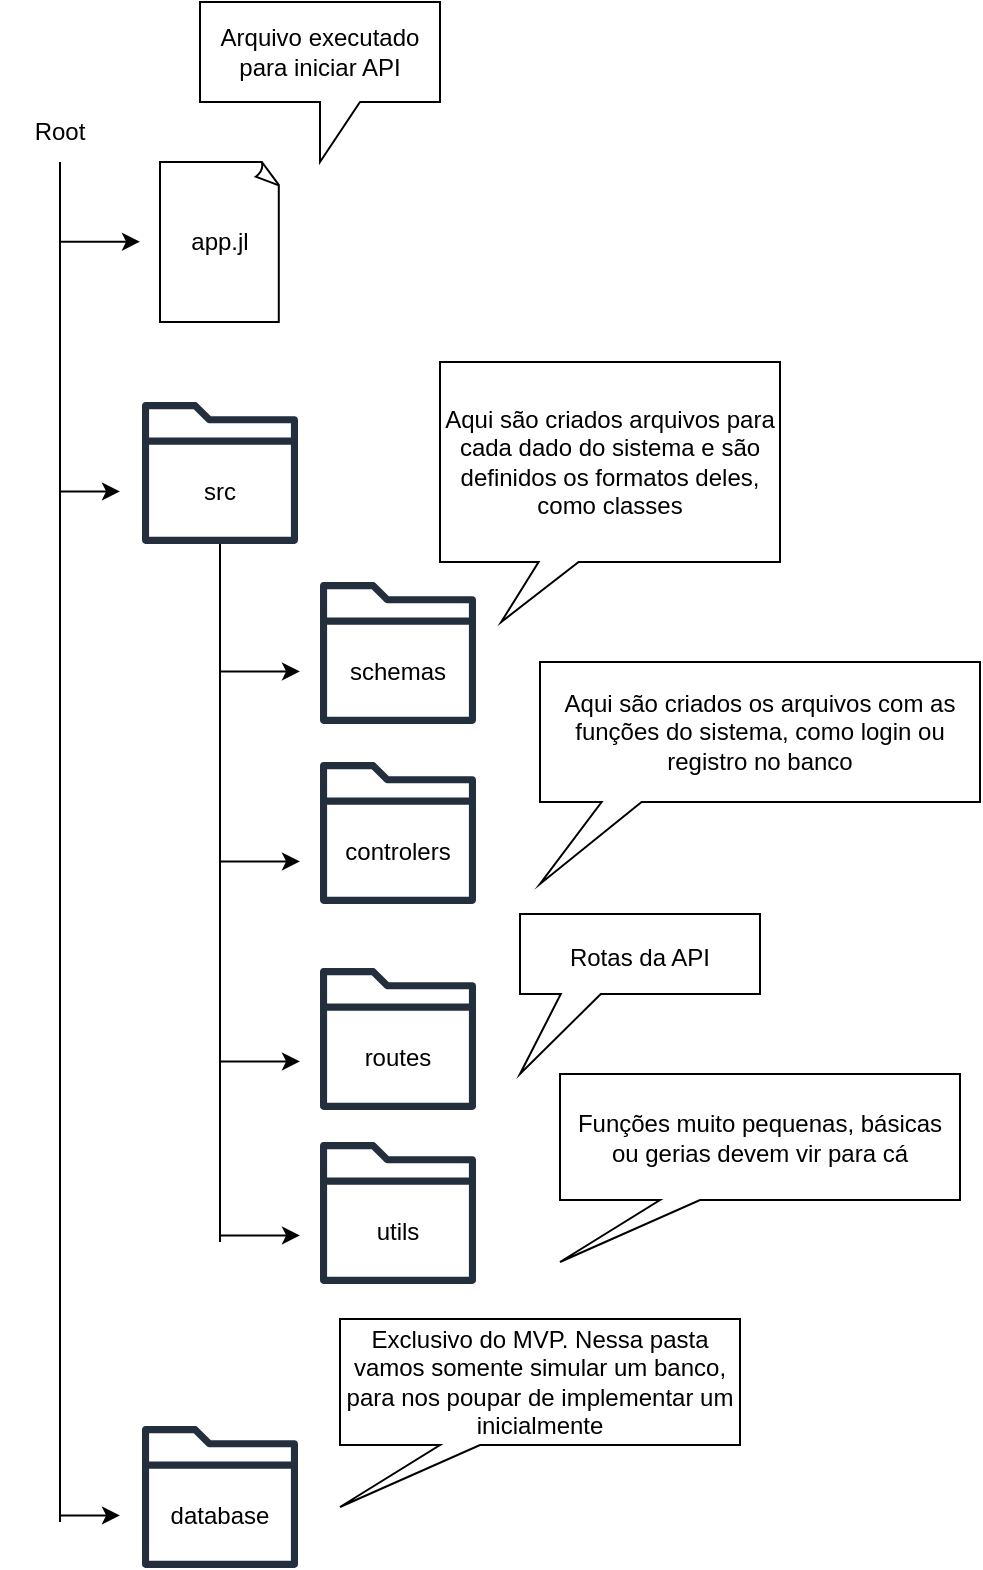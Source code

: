 <mxfile version="24.7.10">
  <diagram name="Page-1" id="_198OTG6t5nSq7mW1Hz0">
    <mxGraphModel dx="2033" dy="797" grid="1" gridSize="10" guides="1" tooltips="1" connect="1" arrows="1" fold="1" page="1" pageScale="1" pageWidth="850" pageHeight="1100" math="0" shadow="0">
      <root>
        <mxCell id="0" />
        <mxCell id="1" parent="0" />
        <mxCell id="TLKJrsyZKaCPujcYLrbg-1" value="" style="endArrow=none;html=1;rounded=0;" edge="1" parent="1">
          <mxGeometry width="50" height="50" relative="1" as="geometry">
            <mxPoint x="80" y="800" as="sourcePoint" />
            <mxPoint x="80" y="120" as="targetPoint" />
          </mxGeometry>
        </mxCell>
        <mxCell id="TLKJrsyZKaCPujcYLrbg-2" value="Root" style="text;html=1;align=center;verticalAlign=middle;whiteSpace=wrap;rounded=0;" vertex="1" parent="1">
          <mxGeometry x="50" y="90" width="60" height="30" as="geometry" />
        </mxCell>
        <mxCell id="TLKJrsyZKaCPujcYLrbg-3" value="" style="whiteSpace=wrap;html=1;shape=mxgraph.basic.document" vertex="1" parent="1">
          <mxGeometry x="130" y="120" width="60" height="80" as="geometry" />
        </mxCell>
        <mxCell id="TLKJrsyZKaCPujcYLrbg-4" value="app.jl" style="text;html=1;align=center;verticalAlign=middle;whiteSpace=wrap;rounded=0;" vertex="1" parent="1">
          <mxGeometry x="130" y="145" width="60" height="30" as="geometry" />
        </mxCell>
        <mxCell id="TLKJrsyZKaCPujcYLrbg-5" value="" style="endArrow=classic;html=1;rounded=0;" edge="1" parent="1">
          <mxGeometry width="50" height="50" relative="1" as="geometry">
            <mxPoint x="80" y="159.86" as="sourcePoint" />
            <mxPoint x="120" y="159.86" as="targetPoint" />
          </mxGeometry>
        </mxCell>
        <mxCell id="TLKJrsyZKaCPujcYLrbg-6" value="" style="shape=callout;whiteSpace=wrap;html=1;perimeter=calloutPerimeter;" vertex="1" parent="1">
          <mxGeometry x="150" y="40" width="120" height="80" as="geometry" />
        </mxCell>
        <mxCell id="TLKJrsyZKaCPujcYLrbg-7" value="Arquivo executado para iniciar API" style="text;html=1;align=center;verticalAlign=middle;whiteSpace=wrap;rounded=0;" vertex="1" parent="1">
          <mxGeometry x="150" y="40" width="120" height="50" as="geometry" />
        </mxCell>
        <mxCell id="TLKJrsyZKaCPujcYLrbg-10" value="" style="sketch=0;outlineConnect=0;fontColor=#232F3E;gradientColor=none;fillColor=#232F3D;strokeColor=none;dashed=0;verticalLabelPosition=bottom;verticalAlign=top;align=center;html=1;fontSize=12;fontStyle=0;aspect=fixed;pointerEvents=1;shape=mxgraph.aws4.folder;" vertex="1" parent="1">
          <mxGeometry x="121" y="240" width="78" height="71" as="geometry" />
        </mxCell>
        <mxCell id="TLKJrsyZKaCPujcYLrbg-11" value="src" style="text;html=1;align=center;verticalAlign=middle;whiteSpace=wrap;rounded=0;" vertex="1" parent="1">
          <mxGeometry x="130" y="270" width="60" height="30" as="geometry" />
        </mxCell>
        <mxCell id="TLKJrsyZKaCPujcYLrbg-12" value="" style="endArrow=classic;html=1;rounded=0;" edge="1" parent="1">
          <mxGeometry width="50" height="50" relative="1" as="geometry">
            <mxPoint x="80" y="284.71" as="sourcePoint" />
            <mxPoint x="110" y="284.71" as="targetPoint" />
          </mxGeometry>
        </mxCell>
        <mxCell id="TLKJrsyZKaCPujcYLrbg-13" value="" style="sketch=0;outlineConnect=0;fontColor=#232F3E;gradientColor=none;fillColor=#232F3D;strokeColor=none;dashed=0;verticalLabelPosition=bottom;verticalAlign=top;align=center;html=1;fontSize=12;fontStyle=0;aspect=fixed;pointerEvents=1;shape=mxgraph.aws4.folder;" vertex="1" parent="1">
          <mxGeometry x="210" y="330" width="78" height="71" as="geometry" />
        </mxCell>
        <mxCell id="TLKJrsyZKaCPujcYLrbg-14" value="schemas" style="text;html=1;align=center;verticalAlign=middle;whiteSpace=wrap;rounded=0;" vertex="1" parent="1">
          <mxGeometry x="219" y="360" width="60" height="30" as="geometry" />
        </mxCell>
        <mxCell id="TLKJrsyZKaCPujcYLrbg-15" value="" style="endArrow=none;html=1;rounded=0;" edge="1" parent="1" target="TLKJrsyZKaCPujcYLrbg-10">
          <mxGeometry width="50" height="50" relative="1" as="geometry">
            <mxPoint x="160" y="660" as="sourcePoint" />
            <mxPoint x="180" y="350" as="targetPoint" />
          </mxGeometry>
        </mxCell>
        <mxCell id="TLKJrsyZKaCPujcYLrbg-16" value="" style="endArrow=classic;html=1;rounded=0;" edge="1" parent="1">
          <mxGeometry width="50" height="50" relative="1" as="geometry">
            <mxPoint x="160" y="374.71" as="sourcePoint" />
            <mxPoint x="200" y="374.71" as="targetPoint" />
          </mxGeometry>
        </mxCell>
        <mxCell id="TLKJrsyZKaCPujcYLrbg-17" value="" style="sketch=0;outlineConnect=0;fontColor=#232F3E;gradientColor=none;fillColor=#232F3D;strokeColor=none;dashed=0;verticalLabelPosition=bottom;verticalAlign=top;align=center;html=1;fontSize=12;fontStyle=0;aspect=fixed;pointerEvents=1;shape=mxgraph.aws4.folder;" vertex="1" parent="1">
          <mxGeometry x="210" y="420" width="78" height="71" as="geometry" />
        </mxCell>
        <mxCell id="TLKJrsyZKaCPujcYLrbg-18" value="controlers" style="text;html=1;align=center;verticalAlign=middle;whiteSpace=wrap;rounded=0;" vertex="1" parent="1">
          <mxGeometry x="219" y="450" width="60" height="30" as="geometry" />
        </mxCell>
        <mxCell id="TLKJrsyZKaCPujcYLrbg-19" value="" style="endArrow=classic;html=1;rounded=0;" edge="1" parent="1">
          <mxGeometry width="50" height="50" relative="1" as="geometry">
            <mxPoint x="160" y="469.71" as="sourcePoint" />
            <mxPoint x="200" y="469.71" as="targetPoint" />
          </mxGeometry>
        </mxCell>
        <mxCell id="TLKJrsyZKaCPujcYLrbg-20" value="" style="sketch=0;outlineConnect=0;fontColor=#232F3E;gradientColor=none;fillColor=#232F3D;strokeColor=none;dashed=0;verticalLabelPosition=bottom;verticalAlign=top;align=center;html=1;fontSize=12;fontStyle=0;aspect=fixed;pointerEvents=1;shape=mxgraph.aws4.folder;" vertex="1" parent="1">
          <mxGeometry x="210" y="523" width="78" height="71" as="geometry" />
        </mxCell>
        <mxCell id="TLKJrsyZKaCPujcYLrbg-21" value="routes" style="text;html=1;align=center;verticalAlign=middle;whiteSpace=wrap;rounded=0;" vertex="1" parent="1">
          <mxGeometry x="219" y="553" width="60" height="30" as="geometry" />
        </mxCell>
        <mxCell id="TLKJrsyZKaCPujcYLrbg-22" value="" style="endArrow=classic;html=1;rounded=0;" edge="1" parent="1">
          <mxGeometry width="50" height="50" relative="1" as="geometry">
            <mxPoint x="160" y="569.71" as="sourcePoint" />
            <mxPoint x="200" y="569.71" as="targetPoint" />
          </mxGeometry>
        </mxCell>
        <mxCell id="TLKJrsyZKaCPujcYLrbg-23" value="" style="shape=callout;whiteSpace=wrap;html=1;perimeter=calloutPerimeter;size=30;position=0.29;position2=0.18;" vertex="1" parent="1">
          <mxGeometry x="270" y="220" width="170" height="130" as="geometry" />
        </mxCell>
        <mxCell id="TLKJrsyZKaCPujcYLrbg-24" value="Aqui são criados arquivos para cada dado do sistema e são definidos os formatos deles, como classes" style="text;html=1;align=center;verticalAlign=middle;whiteSpace=wrap;rounded=0;" vertex="1" parent="1">
          <mxGeometry x="270" y="220" width="170" height="100" as="geometry" />
        </mxCell>
        <mxCell id="TLKJrsyZKaCPujcYLrbg-25" style="edgeStyle=orthogonalEdgeStyle;rounded=0;orthogonalLoop=1;jettySize=auto;html=1;exitX=0.5;exitY=1;exitDx=0;exitDy=0;" edge="1" parent="1" source="TLKJrsyZKaCPujcYLrbg-24" target="TLKJrsyZKaCPujcYLrbg-24">
          <mxGeometry relative="1" as="geometry" />
        </mxCell>
        <mxCell id="TLKJrsyZKaCPujcYLrbg-26" value="" style="shape=callout;whiteSpace=wrap;html=1;perimeter=calloutPerimeter;position2=0;size=41;position=0.14;" vertex="1" parent="1">
          <mxGeometry x="320" y="370" width="220" height="111" as="geometry" />
        </mxCell>
        <mxCell id="TLKJrsyZKaCPujcYLrbg-27" value="Aqui são criados os arquivos com as funções do sistema, como login ou registro no banco" style="text;html=1;align=center;verticalAlign=middle;whiteSpace=wrap;rounded=0;" vertex="1" parent="1">
          <mxGeometry x="320" y="370" width="220" height="70" as="geometry" />
        </mxCell>
        <mxCell id="TLKJrsyZKaCPujcYLrbg-28" value="" style="sketch=0;outlineConnect=0;fontColor=#232F3E;gradientColor=none;fillColor=#232F3D;strokeColor=none;dashed=0;verticalLabelPosition=bottom;verticalAlign=top;align=center;html=1;fontSize=12;fontStyle=0;aspect=fixed;pointerEvents=1;shape=mxgraph.aws4.folder;" vertex="1" parent="1">
          <mxGeometry x="210" y="610" width="78" height="71" as="geometry" />
        </mxCell>
        <mxCell id="TLKJrsyZKaCPujcYLrbg-29" value="utils" style="text;html=1;align=center;verticalAlign=middle;whiteSpace=wrap;rounded=0;" vertex="1" parent="1">
          <mxGeometry x="219" y="640" width="60" height="30" as="geometry" />
        </mxCell>
        <mxCell id="TLKJrsyZKaCPujcYLrbg-30" value="" style="endArrow=classic;html=1;rounded=0;" edge="1" parent="1">
          <mxGeometry width="50" height="50" relative="1" as="geometry">
            <mxPoint x="160" y="656.71" as="sourcePoint" />
            <mxPoint x="200" y="656.71" as="targetPoint" />
          </mxGeometry>
        </mxCell>
        <mxCell id="TLKJrsyZKaCPujcYLrbg-31" value="" style="shape=callout;whiteSpace=wrap;html=1;perimeter=calloutPerimeter;size=40;position=0.17;position2=0;" vertex="1" parent="1">
          <mxGeometry x="310" y="496" width="120" height="80" as="geometry" />
        </mxCell>
        <mxCell id="TLKJrsyZKaCPujcYLrbg-32" value="Rotas da API" style="text;html=1;align=center;verticalAlign=middle;whiteSpace=wrap;rounded=0;" vertex="1" parent="1">
          <mxGeometry x="320" y="503" width="100" height="30" as="geometry" />
        </mxCell>
        <mxCell id="TLKJrsyZKaCPujcYLrbg-33" value="" style="shape=callout;whiteSpace=wrap;html=1;perimeter=calloutPerimeter;size=31;position=0.25;position2=0;" vertex="1" parent="1">
          <mxGeometry x="330" y="576" width="200" height="94" as="geometry" />
        </mxCell>
        <mxCell id="TLKJrsyZKaCPujcYLrbg-34" value="Funções muito pequenas, básicas ou gerias devem vir para cá" style="text;html=1;align=center;verticalAlign=middle;whiteSpace=wrap;rounded=0;" vertex="1" parent="1">
          <mxGeometry x="330" y="576" width="200" height="63" as="geometry" />
        </mxCell>
        <mxCell id="TLKJrsyZKaCPujcYLrbg-35" value="" style="sketch=0;outlineConnect=0;fontColor=#232F3E;gradientColor=none;fillColor=#232F3D;strokeColor=none;dashed=0;verticalLabelPosition=bottom;verticalAlign=top;align=center;html=1;fontSize=12;fontStyle=0;aspect=fixed;pointerEvents=1;shape=mxgraph.aws4.folder;" vertex="1" parent="1">
          <mxGeometry x="121" y="752" width="78" height="71" as="geometry" />
        </mxCell>
        <mxCell id="TLKJrsyZKaCPujcYLrbg-36" value="database" style="text;html=1;align=center;verticalAlign=middle;whiteSpace=wrap;rounded=0;" vertex="1" parent="1">
          <mxGeometry x="130" y="782" width="60" height="30" as="geometry" />
        </mxCell>
        <mxCell id="TLKJrsyZKaCPujcYLrbg-37" value="" style="endArrow=classic;html=1;rounded=0;" edge="1" parent="1">
          <mxGeometry width="50" height="50" relative="1" as="geometry">
            <mxPoint x="80" y="796.71" as="sourcePoint" />
            <mxPoint x="110" y="796.71" as="targetPoint" />
          </mxGeometry>
        </mxCell>
        <mxCell id="TLKJrsyZKaCPujcYLrbg-38" value="" style="shape=callout;whiteSpace=wrap;html=1;perimeter=calloutPerimeter;size=31;position=0.25;position2=0;" vertex="1" parent="1">
          <mxGeometry x="220" y="698.5" width="200" height="94" as="geometry" />
        </mxCell>
        <mxCell id="TLKJrsyZKaCPujcYLrbg-39" value="Exclusivo do MVP. Nessa pasta vamos somente simular um banco, para nos poupar de implementar um inicialmente" style="text;html=1;align=center;verticalAlign=middle;whiteSpace=wrap;rounded=0;" vertex="1" parent="1">
          <mxGeometry x="220" y="698.5" width="200" height="63" as="geometry" />
        </mxCell>
      </root>
    </mxGraphModel>
  </diagram>
</mxfile>
